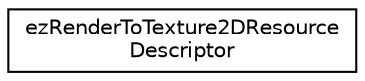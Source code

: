 digraph "Graphical Class Hierarchy"
{
 // LATEX_PDF_SIZE
  edge [fontname="Helvetica",fontsize="10",labelfontname="Helvetica",labelfontsize="10"];
  node [fontname="Helvetica",fontsize="10",shape=record];
  rankdir="LR";
  Node0 [label="ezRenderToTexture2DResource\lDescriptor",height=0.2,width=0.4,color="black", fillcolor="white", style="filled",URL="$dd/d55/structez_render_to_texture2_d_resource_descriptor.htm",tooltip=" "];
}
